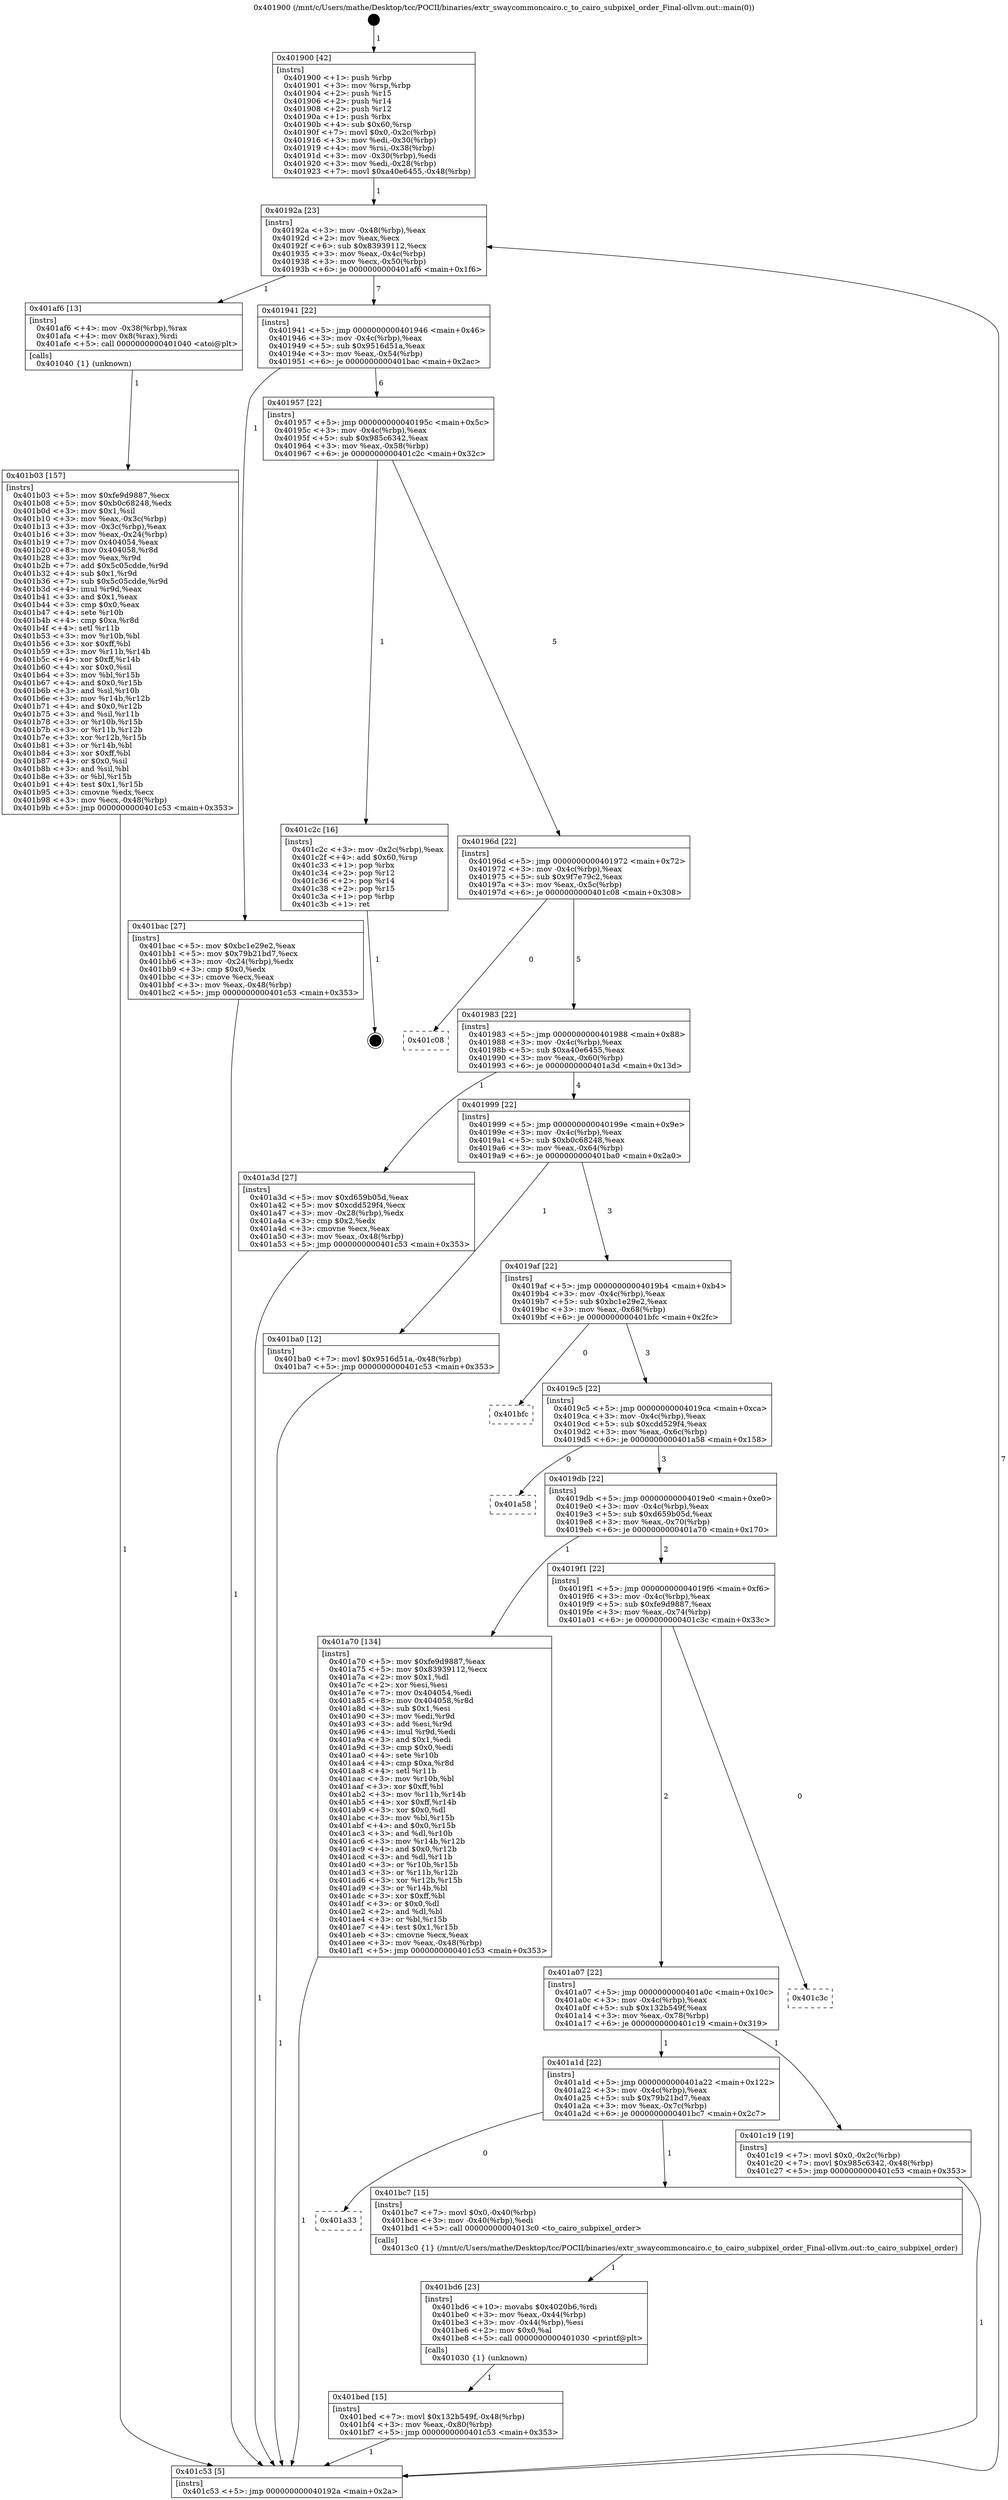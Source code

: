 digraph "0x401900" {
  label = "0x401900 (/mnt/c/Users/mathe/Desktop/tcc/POCII/binaries/extr_swaycommoncairo.c_to_cairo_subpixel_order_Final-ollvm.out::main(0))"
  labelloc = "t"
  node[shape=record]

  Entry [label="",width=0.3,height=0.3,shape=circle,fillcolor=black,style=filled]
  "0x40192a" [label="{
     0x40192a [23]\l
     | [instrs]\l
     &nbsp;&nbsp;0x40192a \<+3\>: mov -0x48(%rbp),%eax\l
     &nbsp;&nbsp;0x40192d \<+2\>: mov %eax,%ecx\l
     &nbsp;&nbsp;0x40192f \<+6\>: sub $0x83939112,%ecx\l
     &nbsp;&nbsp;0x401935 \<+3\>: mov %eax,-0x4c(%rbp)\l
     &nbsp;&nbsp;0x401938 \<+3\>: mov %ecx,-0x50(%rbp)\l
     &nbsp;&nbsp;0x40193b \<+6\>: je 0000000000401af6 \<main+0x1f6\>\l
  }"]
  "0x401af6" [label="{
     0x401af6 [13]\l
     | [instrs]\l
     &nbsp;&nbsp;0x401af6 \<+4\>: mov -0x38(%rbp),%rax\l
     &nbsp;&nbsp;0x401afa \<+4\>: mov 0x8(%rax),%rdi\l
     &nbsp;&nbsp;0x401afe \<+5\>: call 0000000000401040 \<atoi@plt\>\l
     | [calls]\l
     &nbsp;&nbsp;0x401040 \{1\} (unknown)\l
  }"]
  "0x401941" [label="{
     0x401941 [22]\l
     | [instrs]\l
     &nbsp;&nbsp;0x401941 \<+5\>: jmp 0000000000401946 \<main+0x46\>\l
     &nbsp;&nbsp;0x401946 \<+3\>: mov -0x4c(%rbp),%eax\l
     &nbsp;&nbsp;0x401949 \<+5\>: sub $0x9516d51a,%eax\l
     &nbsp;&nbsp;0x40194e \<+3\>: mov %eax,-0x54(%rbp)\l
     &nbsp;&nbsp;0x401951 \<+6\>: je 0000000000401bac \<main+0x2ac\>\l
  }"]
  Exit [label="",width=0.3,height=0.3,shape=circle,fillcolor=black,style=filled,peripheries=2]
  "0x401bac" [label="{
     0x401bac [27]\l
     | [instrs]\l
     &nbsp;&nbsp;0x401bac \<+5\>: mov $0xbc1e29e2,%eax\l
     &nbsp;&nbsp;0x401bb1 \<+5\>: mov $0x79b21bd7,%ecx\l
     &nbsp;&nbsp;0x401bb6 \<+3\>: mov -0x24(%rbp),%edx\l
     &nbsp;&nbsp;0x401bb9 \<+3\>: cmp $0x0,%edx\l
     &nbsp;&nbsp;0x401bbc \<+3\>: cmove %ecx,%eax\l
     &nbsp;&nbsp;0x401bbf \<+3\>: mov %eax,-0x48(%rbp)\l
     &nbsp;&nbsp;0x401bc2 \<+5\>: jmp 0000000000401c53 \<main+0x353\>\l
  }"]
  "0x401957" [label="{
     0x401957 [22]\l
     | [instrs]\l
     &nbsp;&nbsp;0x401957 \<+5\>: jmp 000000000040195c \<main+0x5c\>\l
     &nbsp;&nbsp;0x40195c \<+3\>: mov -0x4c(%rbp),%eax\l
     &nbsp;&nbsp;0x40195f \<+5\>: sub $0x985c6342,%eax\l
     &nbsp;&nbsp;0x401964 \<+3\>: mov %eax,-0x58(%rbp)\l
     &nbsp;&nbsp;0x401967 \<+6\>: je 0000000000401c2c \<main+0x32c\>\l
  }"]
  "0x401bed" [label="{
     0x401bed [15]\l
     | [instrs]\l
     &nbsp;&nbsp;0x401bed \<+7\>: movl $0x132b549f,-0x48(%rbp)\l
     &nbsp;&nbsp;0x401bf4 \<+3\>: mov %eax,-0x80(%rbp)\l
     &nbsp;&nbsp;0x401bf7 \<+5\>: jmp 0000000000401c53 \<main+0x353\>\l
  }"]
  "0x401c2c" [label="{
     0x401c2c [16]\l
     | [instrs]\l
     &nbsp;&nbsp;0x401c2c \<+3\>: mov -0x2c(%rbp),%eax\l
     &nbsp;&nbsp;0x401c2f \<+4\>: add $0x60,%rsp\l
     &nbsp;&nbsp;0x401c33 \<+1\>: pop %rbx\l
     &nbsp;&nbsp;0x401c34 \<+2\>: pop %r12\l
     &nbsp;&nbsp;0x401c36 \<+2\>: pop %r14\l
     &nbsp;&nbsp;0x401c38 \<+2\>: pop %r15\l
     &nbsp;&nbsp;0x401c3a \<+1\>: pop %rbp\l
     &nbsp;&nbsp;0x401c3b \<+1\>: ret\l
  }"]
  "0x40196d" [label="{
     0x40196d [22]\l
     | [instrs]\l
     &nbsp;&nbsp;0x40196d \<+5\>: jmp 0000000000401972 \<main+0x72\>\l
     &nbsp;&nbsp;0x401972 \<+3\>: mov -0x4c(%rbp),%eax\l
     &nbsp;&nbsp;0x401975 \<+5\>: sub $0x9f7e79c2,%eax\l
     &nbsp;&nbsp;0x40197a \<+3\>: mov %eax,-0x5c(%rbp)\l
     &nbsp;&nbsp;0x40197d \<+6\>: je 0000000000401c08 \<main+0x308\>\l
  }"]
  "0x401bd6" [label="{
     0x401bd6 [23]\l
     | [instrs]\l
     &nbsp;&nbsp;0x401bd6 \<+10\>: movabs $0x4020b6,%rdi\l
     &nbsp;&nbsp;0x401be0 \<+3\>: mov %eax,-0x44(%rbp)\l
     &nbsp;&nbsp;0x401be3 \<+3\>: mov -0x44(%rbp),%esi\l
     &nbsp;&nbsp;0x401be6 \<+2\>: mov $0x0,%al\l
     &nbsp;&nbsp;0x401be8 \<+5\>: call 0000000000401030 \<printf@plt\>\l
     | [calls]\l
     &nbsp;&nbsp;0x401030 \{1\} (unknown)\l
  }"]
  "0x401c08" [label="{
     0x401c08\l
  }", style=dashed]
  "0x401983" [label="{
     0x401983 [22]\l
     | [instrs]\l
     &nbsp;&nbsp;0x401983 \<+5\>: jmp 0000000000401988 \<main+0x88\>\l
     &nbsp;&nbsp;0x401988 \<+3\>: mov -0x4c(%rbp),%eax\l
     &nbsp;&nbsp;0x40198b \<+5\>: sub $0xa40e6455,%eax\l
     &nbsp;&nbsp;0x401990 \<+3\>: mov %eax,-0x60(%rbp)\l
     &nbsp;&nbsp;0x401993 \<+6\>: je 0000000000401a3d \<main+0x13d\>\l
  }"]
  "0x401a33" [label="{
     0x401a33\l
  }", style=dashed]
  "0x401a3d" [label="{
     0x401a3d [27]\l
     | [instrs]\l
     &nbsp;&nbsp;0x401a3d \<+5\>: mov $0xd659b05d,%eax\l
     &nbsp;&nbsp;0x401a42 \<+5\>: mov $0xcdd529f4,%ecx\l
     &nbsp;&nbsp;0x401a47 \<+3\>: mov -0x28(%rbp),%edx\l
     &nbsp;&nbsp;0x401a4a \<+3\>: cmp $0x2,%edx\l
     &nbsp;&nbsp;0x401a4d \<+3\>: cmovne %ecx,%eax\l
     &nbsp;&nbsp;0x401a50 \<+3\>: mov %eax,-0x48(%rbp)\l
     &nbsp;&nbsp;0x401a53 \<+5\>: jmp 0000000000401c53 \<main+0x353\>\l
  }"]
  "0x401999" [label="{
     0x401999 [22]\l
     | [instrs]\l
     &nbsp;&nbsp;0x401999 \<+5\>: jmp 000000000040199e \<main+0x9e\>\l
     &nbsp;&nbsp;0x40199e \<+3\>: mov -0x4c(%rbp),%eax\l
     &nbsp;&nbsp;0x4019a1 \<+5\>: sub $0xb0c68248,%eax\l
     &nbsp;&nbsp;0x4019a6 \<+3\>: mov %eax,-0x64(%rbp)\l
     &nbsp;&nbsp;0x4019a9 \<+6\>: je 0000000000401ba0 \<main+0x2a0\>\l
  }"]
  "0x401c53" [label="{
     0x401c53 [5]\l
     | [instrs]\l
     &nbsp;&nbsp;0x401c53 \<+5\>: jmp 000000000040192a \<main+0x2a\>\l
  }"]
  "0x401900" [label="{
     0x401900 [42]\l
     | [instrs]\l
     &nbsp;&nbsp;0x401900 \<+1\>: push %rbp\l
     &nbsp;&nbsp;0x401901 \<+3\>: mov %rsp,%rbp\l
     &nbsp;&nbsp;0x401904 \<+2\>: push %r15\l
     &nbsp;&nbsp;0x401906 \<+2\>: push %r14\l
     &nbsp;&nbsp;0x401908 \<+2\>: push %r12\l
     &nbsp;&nbsp;0x40190a \<+1\>: push %rbx\l
     &nbsp;&nbsp;0x40190b \<+4\>: sub $0x60,%rsp\l
     &nbsp;&nbsp;0x40190f \<+7\>: movl $0x0,-0x2c(%rbp)\l
     &nbsp;&nbsp;0x401916 \<+3\>: mov %edi,-0x30(%rbp)\l
     &nbsp;&nbsp;0x401919 \<+4\>: mov %rsi,-0x38(%rbp)\l
     &nbsp;&nbsp;0x40191d \<+3\>: mov -0x30(%rbp),%edi\l
     &nbsp;&nbsp;0x401920 \<+3\>: mov %edi,-0x28(%rbp)\l
     &nbsp;&nbsp;0x401923 \<+7\>: movl $0xa40e6455,-0x48(%rbp)\l
  }"]
  "0x401bc7" [label="{
     0x401bc7 [15]\l
     | [instrs]\l
     &nbsp;&nbsp;0x401bc7 \<+7\>: movl $0x0,-0x40(%rbp)\l
     &nbsp;&nbsp;0x401bce \<+3\>: mov -0x40(%rbp),%edi\l
     &nbsp;&nbsp;0x401bd1 \<+5\>: call 00000000004013c0 \<to_cairo_subpixel_order\>\l
     | [calls]\l
     &nbsp;&nbsp;0x4013c0 \{1\} (/mnt/c/Users/mathe/Desktop/tcc/POCII/binaries/extr_swaycommoncairo.c_to_cairo_subpixel_order_Final-ollvm.out::to_cairo_subpixel_order)\l
  }"]
  "0x401ba0" [label="{
     0x401ba0 [12]\l
     | [instrs]\l
     &nbsp;&nbsp;0x401ba0 \<+7\>: movl $0x9516d51a,-0x48(%rbp)\l
     &nbsp;&nbsp;0x401ba7 \<+5\>: jmp 0000000000401c53 \<main+0x353\>\l
  }"]
  "0x4019af" [label="{
     0x4019af [22]\l
     | [instrs]\l
     &nbsp;&nbsp;0x4019af \<+5\>: jmp 00000000004019b4 \<main+0xb4\>\l
     &nbsp;&nbsp;0x4019b4 \<+3\>: mov -0x4c(%rbp),%eax\l
     &nbsp;&nbsp;0x4019b7 \<+5\>: sub $0xbc1e29e2,%eax\l
     &nbsp;&nbsp;0x4019bc \<+3\>: mov %eax,-0x68(%rbp)\l
     &nbsp;&nbsp;0x4019bf \<+6\>: je 0000000000401bfc \<main+0x2fc\>\l
  }"]
  "0x401a1d" [label="{
     0x401a1d [22]\l
     | [instrs]\l
     &nbsp;&nbsp;0x401a1d \<+5\>: jmp 0000000000401a22 \<main+0x122\>\l
     &nbsp;&nbsp;0x401a22 \<+3\>: mov -0x4c(%rbp),%eax\l
     &nbsp;&nbsp;0x401a25 \<+5\>: sub $0x79b21bd7,%eax\l
     &nbsp;&nbsp;0x401a2a \<+3\>: mov %eax,-0x7c(%rbp)\l
     &nbsp;&nbsp;0x401a2d \<+6\>: je 0000000000401bc7 \<main+0x2c7\>\l
  }"]
  "0x401bfc" [label="{
     0x401bfc\l
  }", style=dashed]
  "0x4019c5" [label="{
     0x4019c5 [22]\l
     | [instrs]\l
     &nbsp;&nbsp;0x4019c5 \<+5\>: jmp 00000000004019ca \<main+0xca\>\l
     &nbsp;&nbsp;0x4019ca \<+3\>: mov -0x4c(%rbp),%eax\l
     &nbsp;&nbsp;0x4019cd \<+5\>: sub $0xcdd529f4,%eax\l
     &nbsp;&nbsp;0x4019d2 \<+3\>: mov %eax,-0x6c(%rbp)\l
     &nbsp;&nbsp;0x4019d5 \<+6\>: je 0000000000401a58 \<main+0x158\>\l
  }"]
  "0x401c19" [label="{
     0x401c19 [19]\l
     | [instrs]\l
     &nbsp;&nbsp;0x401c19 \<+7\>: movl $0x0,-0x2c(%rbp)\l
     &nbsp;&nbsp;0x401c20 \<+7\>: movl $0x985c6342,-0x48(%rbp)\l
     &nbsp;&nbsp;0x401c27 \<+5\>: jmp 0000000000401c53 \<main+0x353\>\l
  }"]
  "0x401a58" [label="{
     0x401a58\l
  }", style=dashed]
  "0x4019db" [label="{
     0x4019db [22]\l
     | [instrs]\l
     &nbsp;&nbsp;0x4019db \<+5\>: jmp 00000000004019e0 \<main+0xe0\>\l
     &nbsp;&nbsp;0x4019e0 \<+3\>: mov -0x4c(%rbp),%eax\l
     &nbsp;&nbsp;0x4019e3 \<+5\>: sub $0xd659b05d,%eax\l
     &nbsp;&nbsp;0x4019e8 \<+3\>: mov %eax,-0x70(%rbp)\l
     &nbsp;&nbsp;0x4019eb \<+6\>: je 0000000000401a70 \<main+0x170\>\l
  }"]
  "0x401a07" [label="{
     0x401a07 [22]\l
     | [instrs]\l
     &nbsp;&nbsp;0x401a07 \<+5\>: jmp 0000000000401a0c \<main+0x10c\>\l
     &nbsp;&nbsp;0x401a0c \<+3\>: mov -0x4c(%rbp),%eax\l
     &nbsp;&nbsp;0x401a0f \<+5\>: sub $0x132b549f,%eax\l
     &nbsp;&nbsp;0x401a14 \<+3\>: mov %eax,-0x78(%rbp)\l
     &nbsp;&nbsp;0x401a17 \<+6\>: je 0000000000401c19 \<main+0x319\>\l
  }"]
  "0x401a70" [label="{
     0x401a70 [134]\l
     | [instrs]\l
     &nbsp;&nbsp;0x401a70 \<+5\>: mov $0xfe9d9887,%eax\l
     &nbsp;&nbsp;0x401a75 \<+5\>: mov $0x83939112,%ecx\l
     &nbsp;&nbsp;0x401a7a \<+2\>: mov $0x1,%dl\l
     &nbsp;&nbsp;0x401a7c \<+2\>: xor %esi,%esi\l
     &nbsp;&nbsp;0x401a7e \<+7\>: mov 0x404054,%edi\l
     &nbsp;&nbsp;0x401a85 \<+8\>: mov 0x404058,%r8d\l
     &nbsp;&nbsp;0x401a8d \<+3\>: sub $0x1,%esi\l
     &nbsp;&nbsp;0x401a90 \<+3\>: mov %edi,%r9d\l
     &nbsp;&nbsp;0x401a93 \<+3\>: add %esi,%r9d\l
     &nbsp;&nbsp;0x401a96 \<+4\>: imul %r9d,%edi\l
     &nbsp;&nbsp;0x401a9a \<+3\>: and $0x1,%edi\l
     &nbsp;&nbsp;0x401a9d \<+3\>: cmp $0x0,%edi\l
     &nbsp;&nbsp;0x401aa0 \<+4\>: sete %r10b\l
     &nbsp;&nbsp;0x401aa4 \<+4\>: cmp $0xa,%r8d\l
     &nbsp;&nbsp;0x401aa8 \<+4\>: setl %r11b\l
     &nbsp;&nbsp;0x401aac \<+3\>: mov %r10b,%bl\l
     &nbsp;&nbsp;0x401aaf \<+3\>: xor $0xff,%bl\l
     &nbsp;&nbsp;0x401ab2 \<+3\>: mov %r11b,%r14b\l
     &nbsp;&nbsp;0x401ab5 \<+4\>: xor $0xff,%r14b\l
     &nbsp;&nbsp;0x401ab9 \<+3\>: xor $0x0,%dl\l
     &nbsp;&nbsp;0x401abc \<+3\>: mov %bl,%r15b\l
     &nbsp;&nbsp;0x401abf \<+4\>: and $0x0,%r15b\l
     &nbsp;&nbsp;0x401ac3 \<+3\>: and %dl,%r10b\l
     &nbsp;&nbsp;0x401ac6 \<+3\>: mov %r14b,%r12b\l
     &nbsp;&nbsp;0x401ac9 \<+4\>: and $0x0,%r12b\l
     &nbsp;&nbsp;0x401acd \<+3\>: and %dl,%r11b\l
     &nbsp;&nbsp;0x401ad0 \<+3\>: or %r10b,%r15b\l
     &nbsp;&nbsp;0x401ad3 \<+3\>: or %r11b,%r12b\l
     &nbsp;&nbsp;0x401ad6 \<+3\>: xor %r12b,%r15b\l
     &nbsp;&nbsp;0x401ad9 \<+3\>: or %r14b,%bl\l
     &nbsp;&nbsp;0x401adc \<+3\>: xor $0xff,%bl\l
     &nbsp;&nbsp;0x401adf \<+3\>: or $0x0,%dl\l
     &nbsp;&nbsp;0x401ae2 \<+2\>: and %dl,%bl\l
     &nbsp;&nbsp;0x401ae4 \<+3\>: or %bl,%r15b\l
     &nbsp;&nbsp;0x401ae7 \<+4\>: test $0x1,%r15b\l
     &nbsp;&nbsp;0x401aeb \<+3\>: cmovne %ecx,%eax\l
     &nbsp;&nbsp;0x401aee \<+3\>: mov %eax,-0x48(%rbp)\l
     &nbsp;&nbsp;0x401af1 \<+5\>: jmp 0000000000401c53 \<main+0x353\>\l
  }"]
  "0x4019f1" [label="{
     0x4019f1 [22]\l
     | [instrs]\l
     &nbsp;&nbsp;0x4019f1 \<+5\>: jmp 00000000004019f6 \<main+0xf6\>\l
     &nbsp;&nbsp;0x4019f6 \<+3\>: mov -0x4c(%rbp),%eax\l
     &nbsp;&nbsp;0x4019f9 \<+5\>: sub $0xfe9d9887,%eax\l
     &nbsp;&nbsp;0x4019fe \<+3\>: mov %eax,-0x74(%rbp)\l
     &nbsp;&nbsp;0x401a01 \<+6\>: je 0000000000401c3c \<main+0x33c\>\l
  }"]
  "0x401b03" [label="{
     0x401b03 [157]\l
     | [instrs]\l
     &nbsp;&nbsp;0x401b03 \<+5\>: mov $0xfe9d9887,%ecx\l
     &nbsp;&nbsp;0x401b08 \<+5\>: mov $0xb0c68248,%edx\l
     &nbsp;&nbsp;0x401b0d \<+3\>: mov $0x1,%sil\l
     &nbsp;&nbsp;0x401b10 \<+3\>: mov %eax,-0x3c(%rbp)\l
     &nbsp;&nbsp;0x401b13 \<+3\>: mov -0x3c(%rbp),%eax\l
     &nbsp;&nbsp;0x401b16 \<+3\>: mov %eax,-0x24(%rbp)\l
     &nbsp;&nbsp;0x401b19 \<+7\>: mov 0x404054,%eax\l
     &nbsp;&nbsp;0x401b20 \<+8\>: mov 0x404058,%r8d\l
     &nbsp;&nbsp;0x401b28 \<+3\>: mov %eax,%r9d\l
     &nbsp;&nbsp;0x401b2b \<+7\>: add $0x5c05cdde,%r9d\l
     &nbsp;&nbsp;0x401b32 \<+4\>: sub $0x1,%r9d\l
     &nbsp;&nbsp;0x401b36 \<+7\>: sub $0x5c05cdde,%r9d\l
     &nbsp;&nbsp;0x401b3d \<+4\>: imul %r9d,%eax\l
     &nbsp;&nbsp;0x401b41 \<+3\>: and $0x1,%eax\l
     &nbsp;&nbsp;0x401b44 \<+3\>: cmp $0x0,%eax\l
     &nbsp;&nbsp;0x401b47 \<+4\>: sete %r10b\l
     &nbsp;&nbsp;0x401b4b \<+4\>: cmp $0xa,%r8d\l
     &nbsp;&nbsp;0x401b4f \<+4\>: setl %r11b\l
     &nbsp;&nbsp;0x401b53 \<+3\>: mov %r10b,%bl\l
     &nbsp;&nbsp;0x401b56 \<+3\>: xor $0xff,%bl\l
     &nbsp;&nbsp;0x401b59 \<+3\>: mov %r11b,%r14b\l
     &nbsp;&nbsp;0x401b5c \<+4\>: xor $0xff,%r14b\l
     &nbsp;&nbsp;0x401b60 \<+4\>: xor $0x0,%sil\l
     &nbsp;&nbsp;0x401b64 \<+3\>: mov %bl,%r15b\l
     &nbsp;&nbsp;0x401b67 \<+4\>: and $0x0,%r15b\l
     &nbsp;&nbsp;0x401b6b \<+3\>: and %sil,%r10b\l
     &nbsp;&nbsp;0x401b6e \<+3\>: mov %r14b,%r12b\l
     &nbsp;&nbsp;0x401b71 \<+4\>: and $0x0,%r12b\l
     &nbsp;&nbsp;0x401b75 \<+3\>: and %sil,%r11b\l
     &nbsp;&nbsp;0x401b78 \<+3\>: or %r10b,%r15b\l
     &nbsp;&nbsp;0x401b7b \<+3\>: or %r11b,%r12b\l
     &nbsp;&nbsp;0x401b7e \<+3\>: xor %r12b,%r15b\l
     &nbsp;&nbsp;0x401b81 \<+3\>: or %r14b,%bl\l
     &nbsp;&nbsp;0x401b84 \<+3\>: xor $0xff,%bl\l
     &nbsp;&nbsp;0x401b87 \<+4\>: or $0x0,%sil\l
     &nbsp;&nbsp;0x401b8b \<+3\>: and %sil,%bl\l
     &nbsp;&nbsp;0x401b8e \<+3\>: or %bl,%r15b\l
     &nbsp;&nbsp;0x401b91 \<+4\>: test $0x1,%r15b\l
     &nbsp;&nbsp;0x401b95 \<+3\>: cmovne %edx,%ecx\l
     &nbsp;&nbsp;0x401b98 \<+3\>: mov %ecx,-0x48(%rbp)\l
     &nbsp;&nbsp;0x401b9b \<+5\>: jmp 0000000000401c53 \<main+0x353\>\l
  }"]
  "0x401c3c" [label="{
     0x401c3c\l
  }", style=dashed]
  Entry -> "0x401900" [label=" 1"]
  "0x40192a" -> "0x401af6" [label=" 1"]
  "0x40192a" -> "0x401941" [label=" 7"]
  "0x401c2c" -> Exit [label=" 1"]
  "0x401941" -> "0x401bac" [label=" 1"]
  "0x401941" -> "0x401957" [label=" 6"]
  "0x401c19" -> "0x401c53" [label=" 1"]
  "0x401957" -> "0x401c2c" [label=" 1"]
  "0x401957" -> "0x40196d" [label=" 5"]
  "0x401bed" -> "0x401c53" [label=" 1"]
  "0x40196d" -> "0x401c08" [label=" 0"]
  "0x40196d" -> "0x401983" [label=" 5"]
  "0x401bd6" -> "0x401bed" [label=" 1"]
  "0x401983" -> "0x401a3d" [label=" 1"]
  "0x401983" -> "0x401999" [label=" 4"]
  "0x401a3d" -> "0x401c53" [label=" 1"]
  "0x401900" -> "0x40192a" [label=" 1"]
  "0x401c53" -> "0x40192a" [label=" 7"]
  "0x401bc7" -> "0x401bd6" [label=" 1"]
  "0x401999" -> "0x401ba0" [label=" 1"]
  "0x401999" -> "0x4019af" [label=" 3"]
  "0x401a1d" -> "0x401a33" [label=" 0"]
  "0x4019af" -> "0x401bfc" [label=" 0"]
  "0x4019af" -> "0x4019c5" [label=" 3"]
  "0x401a1d" -> "0x401bc7" [label=" 1"]
  "0x4019c5" -> "0x401a58" [label=" 0"]
  "0x4019c5" -> "0x4019db" [label=" 3"]
  "0x401a07" -> "0x401a1d" [label=" 1"]
  "0x4019db" -> "0x401a70" [label=" 1"]
  "0x4019db" -> "0x4019f1" [label=" 2"]
  "0x401a70" -> "0x401c53" [label=" 1"]
  "0x401af6" -> "0x401b03" [label=" 1"]
  "0x401b03" -> "0x401c53" [label=" 1"]
  "0x401ba0" -> "0x401c53" [label=" 1"]
  "0x401bac" -> "0x401c53" [label=" 1"]
  "0x401a07" -> "0x401c19" [label=" 1"]
  "0x4019f1" -> "0x401c3c" [label=" 0"]
  "0x4019f1" -> "0x401a07" [label=" 2"]
}
